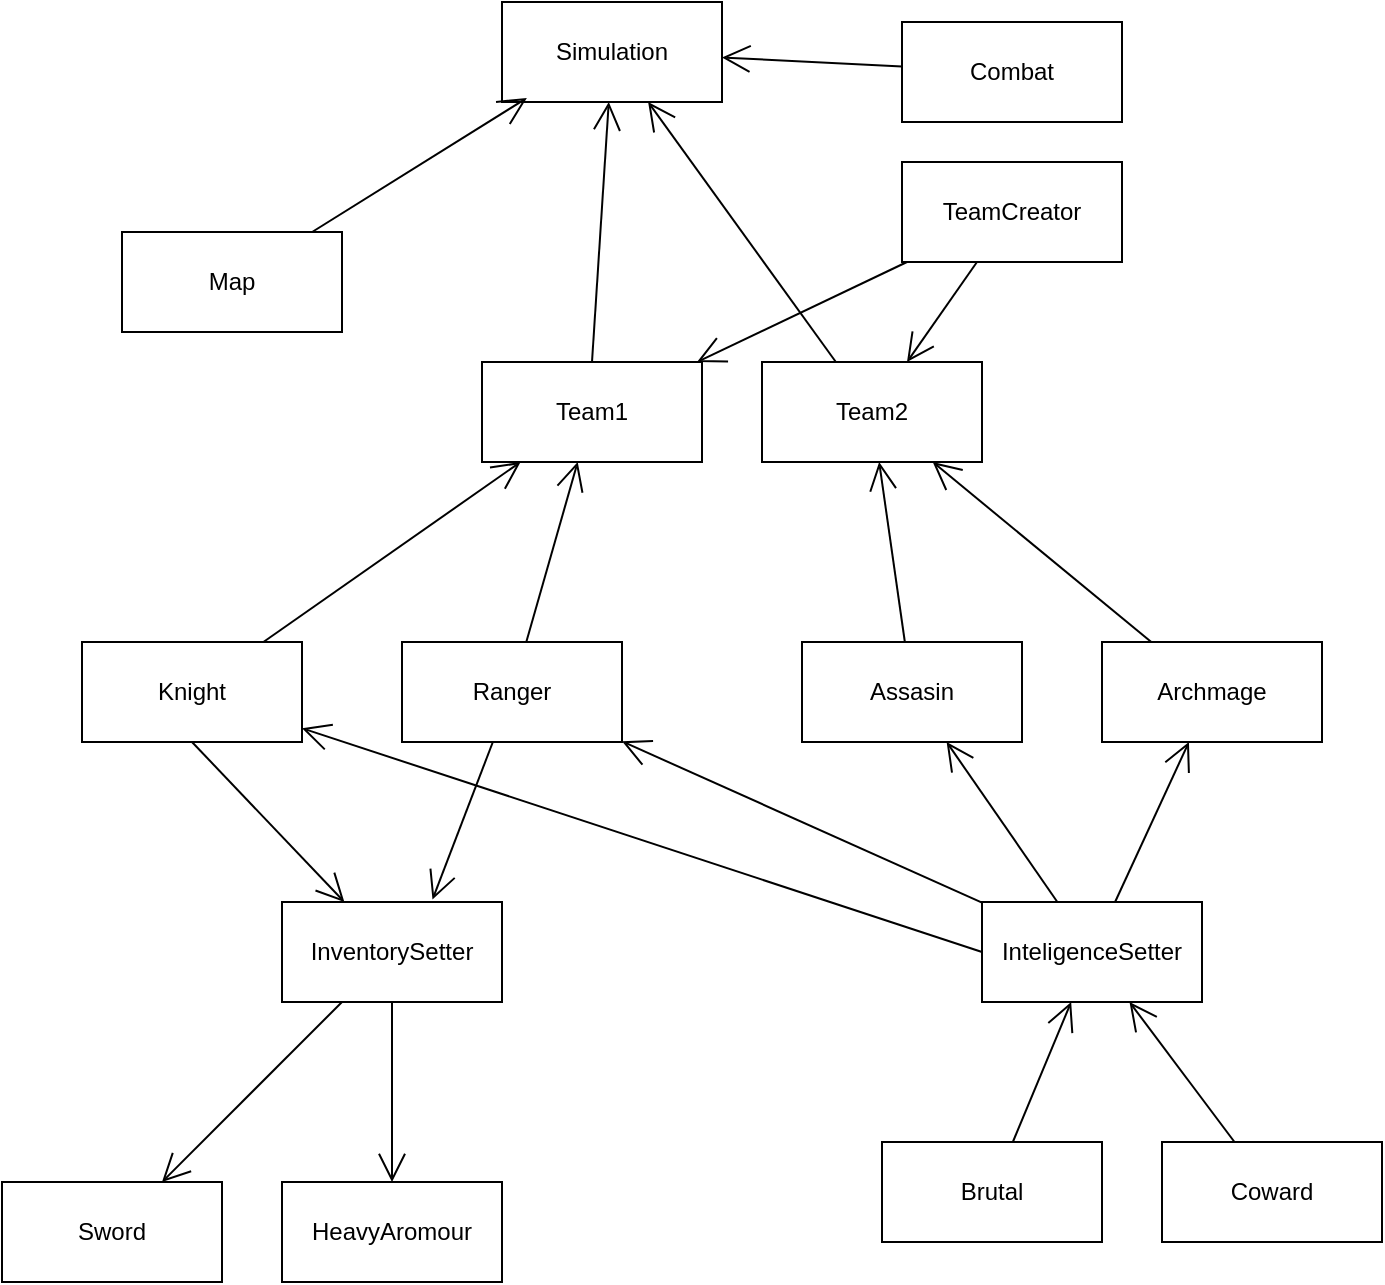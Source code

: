 <mxfile version="24.4.0" type="github">
  <diagram name="Strona-1" id="_C0W1XxgHCB7rUEIZ0IJ">
    <mxGraphModel dx="2150" dy="870" grid="1" gridSize="10" guides="1" tooltips="1" connect="1" arrows="1" fold="1" page="1" pageScale="1" pageWidth="827" pageHeight="1169" math="0" shadow="0">
      <root>
        <mxCell id="0" />
        <mxCell id="1" parent="0" />
        <mxCell id="7O7fqln3u3I_qIHmmHvy-1" value="Knight" style="html=1;whiteSpace=wrap;" vertex="1" parent="1">
          <mxGeometry x="120" y="450" width="110" height="50" as="geometry" />
        </mxCell>
        <mxCell id="7O7fqln3u3I_qIHmmHvy-2" value="Ranger" style="html=1;whiteSpace=wrap;" vertex="1" parent="1">
          <mxGeometry x="280" y="450" width="110" height="50" as="geometry" />
        </mxCell>
        <mxCell id="7O7fqln3u3I_qIHmmHvy-3" value="Archmage" style="html=1;whiteSpace=wrap;" vertex="1" parent="1">
          <mxGeometry x="630" y="450" width="110" height="50" as="geometry" />
        </mxCell>
        <mxCell id="7O7fqln3u3I_qIHmmHvy-4" value="Assasin" style="html=1;whiteSpace=wrap;" vertex="1" parent="1">
          <mxGeometry x="480" y="450" width="110" height="50" as="geometry" />
        </mxCell>
        <mxCell id="7O7fqln3u3I_qIHmmHvy-6" value="Map" style="html=1;whiteSpace=wrap;" vertex="1" parent="1">
          <mxGeometry x="140" y="245" width="110" height="50" as="geometry" />
        </mxCell>
        <mxCell id="7O7fqln3u3I_qIHmmHvy-7" value="InteligenceSetter" style="html=1;whiteSpace=wrap;" vertex="1" parent="1">
          <mxGeometry x="570" y="580" width="110" height="50" as="geometry" />
        </mxCell>
        <mxCell id="7O7fqln3u3I_qIHmmHvy-8" value="InventorySetter" style="html=1;whiteSpace=wrap;" vertex="1" parent="1">
          <mxGeometry x="220" y="580" width="110" height="50" as="geometry" />
        </mxCell>
        <mxCell id="7O7fqln3u3I_qIHmmHvy-9" value="Sword" style="html=1;whiteSpace=wrap;" vertex="1" parent="1">
          <mxGeometry x="80" y="720" width="110" height="50" as="geometry" />
        </mxCell>
        <mxCell id="7O7fqln3u3I_qIHmmHvy-10" value="HeavyAromour" style="html=1;whiteSpace=wrap;" vertex="1" parent="1">
          <mxGeometry x="220" y="720" width="110" height="50" as="geometry" />
        </mxCell>
        <mxCell id="7O7fqln3u3I_qIHmmHvy-11" value="Simulation" style="html=1;whiteSpace=wrap;" vertex="1" parent="1">
          <mxGeometry x="330" y="130" width="110" height="50" as="geometry" />
        </mxCell>
        <mxCell id="7O7fqln3u3I_qIHmmHvy-12" value="Brutal" style="html=1;whiteSpace=wrap;" vertex="1" parent="1">
          <mxGeometry x="520" y="700" width="110" height="50" as="geometry" />
        </mxCell>
        <mxCell id="7O7fqln3u3I_qIHmmHvy-13" value="Coward" style="html=1;whiteSpace=wrap;" vertex="1" parent="1">
          <mxGeometry x="660" y="700" width="110" height="50" as="geometry" />
        </mxCell>
        <mxCell id="7O7fqln3u3I_qIHmmHvy-14" value="" style="endArrow=open;endFill=1;endSize=12;html=1;rounded=0;" edge="1" parent="1" source="7O7fqln3u3I_qIHmmHvy-12" target="7O7fqln3u3I_qIHmmHvy-7">
          <mxGeometry width="160" relative="1" as="geometry">
            <mxPoint x="320" y="570" as="sourcePoint" />
            <mxPoint x="480" y="570" as="targetPoint" />
          </mxGeometry>
        </mxCell>
        <mxCell id="7O7fqln3u3I_qIHmmHvy-15" value="" style="endArrow=open;endFill=1;endSize=12;html=1;rounded=0;" edge="1" parent="1" source="7O7fqln3u3I_qIHmmHvy-13" target="7O7fqln3u3I_qIHmmHvy-7">
          <mxGeometry width="160" relative="1" as="geometry">
            <mxPoint x="664" y="710" as="sourcePoint" />
            <mxPoint x="710" y="640" as="targetPoint" />
          </mxGeometry>
        </mxCell>
        <mxCell id="7O7fqln3u3I_qIHmmHvy-16" value="" style="endArrow=open;endFill=1;endSize=12;html=1;rounded=0;" edge="1" parent="1" source="7O7fqln3u3I_qIHmmHvy-7" target="7O7fqln3u3I_qIHmmHvy-3">
          <mxGeometry width="160" relative="1" as="geometry">
            <mxPoint x="470" y="620" as="sourcePoint" />
            <mxPoint x="516" y="550" as="targetPoint" />
          </mxGeometry>
        </mxCell>
        <mxCell id="7O7fqln3u3I_qIHmmHvy-17" value="" style="endArrow=open;endFill=1;endSize=12;html=1;rounded=0;" edge="1" parent="1" source="7O7fqln3u3I_qIHmmHvy-7" target="7O7fqln3u3I_qIHmmHvy-4">
          <mxGeometry width="160" relative="1" as="geometry">
            <mxPoint x="320" y="570" as="sourcePoint" />
            <mxPoint x="480" y="570" as="targetPoint" />
          </mxGeometry>
        </mxCell>
        <mxCell id="7O7fqln3u3I_qIHmmHvy-18" value="" style="endArrow=open;endFill=1;endSize=12;html=1;rounded=0;" edge="1" parent="1" source="7O7fqln3u3I_qIHmmHvy-7" target="7O7fqln3u3I_qIHmmHvy-2">
          <mxGeometry width="160" relative="1" as="geometry">
            <mxPoint x="310" y="610" as="sourcePoint" />
            <mxPoint x="470" y="610" as="targetPoint" />
          </mxGeometry>
        </mxCell>
        <mxCell id="7O7fqln3u3I_qIHmmHvy-19" value="" style="endArrow=open;endFill=1;endSize=12;html=1;rounded=0;exitX=0;exitY=0.5;exitDx=0;exitDy=0;" edge="1" parent="1" source="7O7fqln3u3I_qIHmmHvy-7" target="7O7fqln3u3I_qIHmmHvy-1">
          <mxGeometry width="160" relative="1" as="geometry">
            <mxPoint x="230" y="660" as="sourcePoint" />
            <mxPoint x="390" y="660" as="targetPoint" />
          </mxGeometry>
        </mxCell>
        <mxCell id="7O7fqln3u3I_qIHmmHvy-22" value="" style="endArrow=open;endFill=1;endSize=12;html=1;rounded=0;entryX=0.684;entryY=-0.024;entryDx=0;entryDy=0;entryPerimeter=0;" edge="1" parent="1" source="7O7fqln3u3I_qIHmmHvy-2" target="7O7fqln3u3I_qIHmmHvy-8">
          <mxGeometry width="160" relative="1" as="geometry">
            <mxPoint x="350" y="650" as="sourcePoint" />
            <mxPoint x="420" y="530" as="targetPoint" />
          </mxGeometry>
        </mxCell>
        <mxCell id="7O7fqln3u3I_qIHmmHvy-23" value="" style="endArrow=open;endFill=1;endSize=12;html=1;rounded=0;exitX=0.5;exitY=1;exitDx=0;exitDy=0;" edge="1" parent="1" source="7O7fqln3u3I_qIHmmHvy-1" target="7O7fqln3u3I_qIHmmHvy-8">
          <mxGeometry width="160" relative="1" as="geometry">
            <mxPoint x="70" y="540" as="sourcePoint" />
            <mxPoint x="230" y="540" as="targetPoint" />
          </mxGeometry>
        </mxCell>
        <mxCell id="7O7fqln3u3I_qIHmmHvy-24" value="" style="endArrow=open;endFill=1;endSize=12;html=1;rounded=0;" edge="1" parent="1" source="7O7fqln3u3I_qIHmmHvy-8" target="7O7fqln3u3I_qIHmmHvy-9">
          <mxGeometry width="160" relative="1" as="geometry">
            <mxPoint x="40" y="640" as="sourcePoint" />
            <mxPoint x="200" y="640" as="targetPoint" />
          </mxGeometry>
        </mxCell>
        <mxCell id="7O7fqln3u3I_qIHmmHvy-25" value="" style="endArrow=open;endFill=1;endSize=12;html=1;rounded=0;" edge="1" parent="1" source="7O7fqln3u3I_qIHmmHvy-8" target="7O7fqln3u3I_qIHmmHvy-10">
          <mxGeometry width="160" relative="1" as="geometry">
            <mxPoint x="280" y="690" as="sourcePoint" />
            <mxPoint x="440" y="690" as="targetPoint" />
          </mxGeometry>
        </mxCell>
        <mxCell id="7O7fqln3u3I_qIHmmHvy-26" value="" style="endArrow=open;endFill=1;endSize=12;html=1;rounded=0;" edge="1" parent="1" source="7O7fqln3u3I_qIHmmHvy-1" target="7O7fqln3u3I_qIHmmHvy-28">
          <mxGeometry width="160" relative="1" as="geometry">
            <mxPoint x="210" y="440" as="sourcePoint" />
            <mxPoint x="340" y="320" as="targetPoint" />
          </mxGeometry>
        </mxCell>
        <mxCell id="7O7fqln3u3I_qIHmmHvy-27" value="TeamCreator" style="html=1;whiteSpace=wrap;" vertex="1" parent="1">
          <mxGeometry x="530" y="210" width="110" height="50" as="geometry" />
        </mxCell>
        <mxCell id="7O7fqln3u3I_qIHmmHvy-28" value="Team1" style="html=1;whiteSpace=wrap;" vertex="1" parent="1">
          <mxGeometry x="320" y="310" width="110" height="50" as="geometry" />
        </mxCell>
        <mxCell id="7O7fqln3u3I_qIHmmHvy-29" value="Team2" style="html=1;whiteSpace=wrap;" vertex="1" parent="1">
          <mxGeometry x="460" y="310" width="110" height="50" as="geometry" />
        </mxCell>
        <mxCell id="7O7fqln3u3I_qIHmmHvy-30" value="" style="endArrow=open;endFill=1;endSize=12;html=1;rounded=0;" edge="1" parent="1" source="7O7fqln3u3I_qIHmmHvy-2" target="7O7fqln3u3I_qIHmmHvy-28">
          <mxGeometry width="160" relative="1" as="geometry">
            <mxPoint x="262" y="470" as="sourcePoint" />
            <mxPoint x="390" y="380" as="targetPoint" />
          </mxGeometry>
        </mxCell>
        <mxCell id="7O7fqln3u3I_qIHmmHvy-32" value="" style="endArrow=open;endFill=1;endSize=12;html=1;rounded=0;" edge="1" parent="1" source="7O7fqln3u3I_qIHmmHvy-4" target="7O7fqln3u3I_qIHmmHvy-29">
          <mxGeometry width="160" relative="1" as="geometry">
            <mxPoint x="460" y="460" as="sourcePoint" />
            <mxPoint x="486" y="370" as="targetPoint" />
          </mxGeometry>
        </mxCell>
        <mxCell id="7O7fqln3u3I_qIHmmHvy-33" value="" style="endArrow=open;endFill=1;endSize=12;html=1;rounded=0;" edge="1" parent="1" source="7O7fqln3u3I_qIHmmHvy-3" target="7O7fqln3u3I_qIHmmHvy-29">
          <mxGeometry width="160" relative="1" as="geometry">
            <mxPoint x="660" y="460" as="sourcePoint" />
            <mxPoint x="648" y="370" as="targetPoint" />
          </mxGeometry>
        </mxCell>
        <mxCell id="7O7fqln3u3I_qIHmmHvy-34" value="" style="endArrow=open;endFill=1;endSize=12;html=1;rounded=0;" edge="1" parent="1" source="7O7fqln3u3I_qIHmmHvy-27" target="7O7fqln3u3I_qIHmmHvy-28">
          <mxGeometry width="160" relative="1" as="geometry">
            <mxPoint x="635" y="320" as="sourcePoint" />
            <mxPoint x="795" y="320" as="targetPoint" />
          </mxGeometry>
        </mxCell>
        <mxCell id="7O7fqln3u3I_qIHmmHvy-35" value="" style="endArrow=open;endFill=1;endSize=12;html=1;rounded=0;" edge="1" parent="1" source="7O7fqln3u3I_qIHmmHvy-27" target="7O7fqln3u3I_qIHmmHvy-29">
          <mxGeometry width="160" relative="1" as="geometry">
            <mxPoint x="630" y="280" as="sourcePoint" />
            <mxPoint x="440" y="330" as="targetPoint" />
          </mxGeometry>
        </mxCell>
        <mxCell id="7O7fqln3u3I_qIHmmHvy-37" value="" style="endArrow=open;endFill=1;endSize=12;html=1;rounded=0;exitX=0.5;exitY=0;exitDx=0;exitDy=0;" edge="1" parent="1" source="7O7fqln3u3I_qIHmmHvy-28" target="7O7fqln3u3I_qIHmmHvy-11">
          <mxGeometry width="160" relative="1" as="geometry">
            <mxPoint x="220" y="335" as="sourcePoint" />
            <mxPoint x="348" y="245" as="targetPoint" />
          </mxGeometry>
        </mxCell>
        <mxCell id="7O7fqln3u3I_qIHmmHvy-38" value="" style="endArrow=open;endFill=1;endSize=12;html=1;rounded=0;entryX=0.113;entryY=0.96;entryDx=0;entryDy=0;entryPerimeter=0;" edge="1" parent="1" source="7O7fqln3u3I_qIHmmHvy-6" target="7O7fqln3u3I_qIHmmHvy-11">
          <mxGeometry width="160" relative="1" as="geometry">
            <mxPoint x="330" y="325" as="sourcePoint" />
            <mxPoint x="354" y="215" as="targetPoint" />
          </mxGeometry>
        </mxCell>
        <mxCell id="7O7fqln3u3I_qIHmmHvy-39" value="" style="endArrow=open;endFill=1;endSize=12;html=1;rounded=0;" edge="1" parent="1" source="7O7fqln3u3I_qIHmmHvy-29" target="7O7fqln3u3I_qIHmmHvy-11">
          <mxGeometry width="160" relative="1" as="geometry">
            <mxPoint x="470" y="330" as="sourcePoint" />
            <mxPoint x="494" y="220" as="targetPoint" />
          </mxGeometry>
        </mxCell>
        <mxCell id="7O7fqln3u3I_qIHmmHvy-41" value="Combat" style="html=1;whiteSpace=wrap;" vertex="1" parent="1">
          <mxGeometry x="530" y="140" width="110" height="50" as="geometry" />
        </mxCell>
        <mxCell id="7O7fqln3u3I_qIHmmHvy-43" value="" style="endArrow=open;endFill=1;endSize=12;html=1;rounded=0;" edge="1" parent="1" source="7O7fqln3u3I_qIHmmHvy-41" target="7O7fqln3u3I_qIHmmHvy-11">
          <mxGeometry width="160" relative="1" as="geometry">
            <mxPoint x="550" y="420" as="sourcePoint" />
            <mxPoint x="710" y="420" as="targetPoint" />
          </mxGeometry>
        </mxCell>
      </root>
    </mxGraphModel>
  </diagram>
</mxfile>
